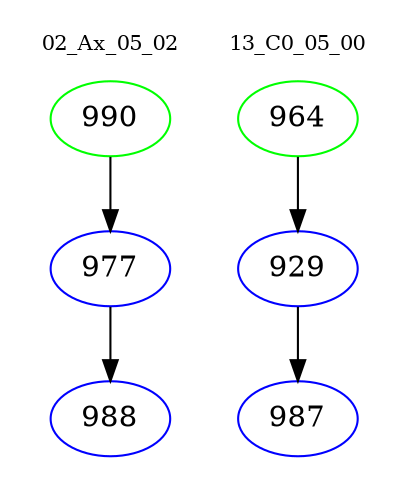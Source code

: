 digraph{
subgraph cluster_0 {
color = white
label = "02_Ax_05_02";
fontsize=10;
T0_990 [label="990", color="green"]
T0_990 -> T0_977 [color="black"]
T0_977 [label="977", color="blue"]
T0_977 -> T0_988 [color="black"]
T0_988 [label="988", color="blue"]
}
subgraph cluster_1 {
color = white
label = "13_C0_05_00";
fontsize=10;
T1_964 [label="964", color="green"]
T1_964 -> T1_929 [color="black"]
T1_929 [label="929", color="blue"]
T1_929 -> T1_987 [color="black"]
T1_987 [label="987", color="blue"]
}
}
